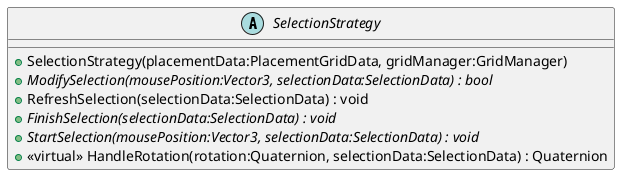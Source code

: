@startuml
abstract class SelectionStrategy {
    + SelectionStrategy(placementData:PlacementGridData, gridManager:GridManager)
    + {abstract} ModifySelection(mousePosition:Vector3, selectionData:SelectionData) : bool
    + RefreshSelection(selectionData:SelectionData) : void
    + {abstract} FinishSelection(selectionData:SelectionData) : void
    + {abstract} StartSelection(mousePosition:Vector3, selectionData:SelectionData) : void
    + <<virtual>> HandleRotation(rotation:Quaternion, selectionData:SelectionData) : Quaternion
}
@enduml
